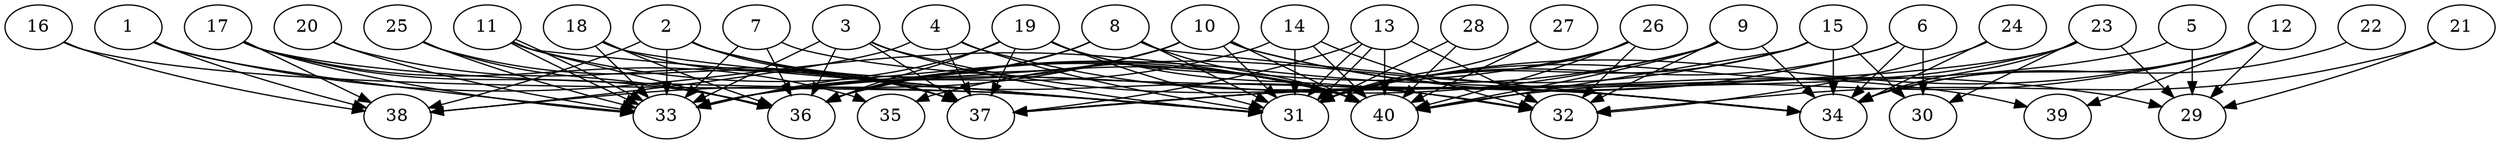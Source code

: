 // DAG automatically generated by daggen at Thu Oct  3 14:06:50 2019
// ./daggen --dot -n 40 --ccr 0.5 --fat 0.9 --regular 0.9 --density 0.7 --mindata 5242880 --maxdata 52428800 
digraph G {
  1 [size="47493120", alpha="0.19", expect_size="23746560"] 
  1 -> 33 [size ="23746560"]
  1 -> 38 [size ="23746560"]
  1 -> 40 [size ="23746560"]
  2 [size="86319104", alpha="0.09", expect_size="43159552"] 
  2 -> 32 [size ="43159552"]
  2 -> 33 [size ="43159552"]
  2 -> 37 [size ="43159552"]
  2 -> 38 [size ="43159552"]
  2 -> 40 [size ="43159552"]
  3 [size="30676992", alpha="0.02", expect_size="15338496"] 
  3 -> 31 [size ="15338496"]
  3 -> 33 [size ="15338496"]
  3 -> 34 [size ="15338496"]
  3 -> 36 [size ="15338496"]
  3 -> 37 [size ="15338496"]
  4 [size="34777088", alpha="0.16", expect_size="17388544"] 
  4 -> 31 [size ="17388544"]
  4 -> 34 [size ="17388544"]
  4 -> 37 [size ="17388544"]
  4 -> 38 [size ="17388544"]
  5 [size="80009216", alpha="0.01", expect_size="40004608"] 
  5 -> 29 [size ="40004608"]
  5 -> 37 [size ="40004608"]
  6 [size="14811136", alpha="0.05", expect_size="7405568"] 
  6 -> 30 [size ="7405568"]
  6 -> 31 [size ="7405568"]
  6 -> 34 [size ="7405568"]
  6 -> 37 [size ="7405568"]
  7 [size="89614336", alpha="0.03", expect_size="44807168"] 
  7 -> 33 [size ="44807168"]
  7 -> 34 [size ="44807168"]
  7 -> 36 [size ="44807168"]
  8 [size="12398592", alpha="0.19", expect_size="6199296"] 
  8 -> 31 [size ="6199296"]
  8 -> 33 [size ="6199296"]
  8 -> 34 [size ="6199296"]
  8 -> 36 [size ="6199296"]
  8 -> 40 [size ="6199296"]
  9 [size="27609088", alpha="0.10", expect_size="13804544"] 
  9 -> 32 [size ="13804544"]
  9 -> 33 [size ="13804544"]
  9 -> 34 [size ="13804544"]
  9 -> 36 [size ="13804544"]
  9 -> 40 [size ="13804544"]
  10 [size="14254080", alpha="0.05", expect_size="7127040"] 
  10 -> 29 [size ="7127040"]
  10 -> 31 [size ="7127040"]
  10 -> 33 [size ="7127040"]
  10 -> 36 [size ="7127040"]
  10 -> 38 [size ="7127040"]
  10 -> 39 [size ="7127040"]
  10 -> 40 [size ="7127040"]
  11 [size="77103104", alpha="0.09", expect_size="38551552"] 
  11 -> 31 [size ="38551552"]
  11 -> 33 [size ="38551552"]
  11 -> 33 [size ="38551552"]
  11 -> 36 [size ="38551552"]
  11 -> 40 [size ="38551552"]
  12 [size="73267200", alpha="0.09", expect_size="36633600"] 
  12 -> 29 [size ="36633600"]
  12 -> 31 [size ="36633600"]
  12 -> 34 [size ="36633600"]
  12 -> 39 [size ="36633600"]
  12 -> 40 [size ="36633600"]
  13 [size="19781632", alpha="0.19", expect_size="9890816"] 
  13 -> 31 [size ="9890816"]
  13 -> 31 [size ="9890816"]
  13 -> 32 [size ="9890816"]
  13 -> 37 [size ="9890816"]
  13 -> 40 [size ="9890816"]
  14 [size="27660288", alpha="0.04", expect_size="13830144"] 
  14 -> 31 [size ="13830144"]
  14 -> 32 [size ="13830144"]
  14 -> 33 [size ="13830144"]
  14 -> 40 [size ="13830144"]
  15 [size="101705728", alpha="0.04", expect_size="50852864"] 
  15 -> 30 [size ="50852864"]
  15 -> 31 [size ="50852864"]
  15 -> 34 [size ="50852864"]
  15 -> 35 [size ="50852864"]
  15 -> 40 [size ="50852864"]
  16 [size="104179712", alpha="0.09", expect_size="52089856"] 
  16 -> 31 [size ="52089856"]
  16 -> 38 [size ="52089856"]
  17 [size="33486848", alpha="0.17", expect_size="16743424"] 
  17 -> 31 [size ="16743424"]
  17 -> 33 [size ="16743424"]
  17 -> 35 [size ="16743424"]
  17 -> 36 [size ="16743424"]
  17 -> 38 [size ="16743424"]
  18 [size="47015936", alpha="0.01", expect_size="23507968"] 
  18 -> 31 [size ="23507968"]
  18 -> 33 [size ="23507968"]
  18 -> 36 [size ="23507968"]
  18 -> 37 [size ="23507968"]
  19 [size="41199616", alpha="0.10", expect_size="20599808"] 
  19 -> 31 [size ="20599808"]
  19 -> 32 [size ="20599808"]
  19 -> 33 [size ="20599808"]
  19 -> 36 [size ="20599808"]
  19 -> 37 [size ="20599808"]
  19 -> 40 [size ="20599808"]
  20 [size="88580096", alpha="0.12", expect_size="44290048"] 
  20 -> 33 [size ="44290048"]
  20 -> 37 [size ="44290048"]
  21 [size="18515968", alpha="0.01", expect_size="9257984"] 
  21 -> 29 [size ="9257984"]
  21 -> 32 [size ="9257984"]
  22 [size="61327360", alpha="0.07", expect_size="30663680"] 
  22 -> 34 [size ="30663680"]
  23 [size="11532288", alpha="0.17", expect_size="5766144"] 
  23 -> 29 [size ="5766144"]
  23 -> 30 [size ="5766144"]
  23 -> 31 [size ="5766144"]
  23 -> 34 [size ="5766144"]
  23 -> 37 [size ="5766144"]
  24 [size="99700736", alpha="0.13", expect_size="49850368"] 
  24 -> 32 [size ="49850368"]
  24 -> 34 [size ="49850368"]
  25 [size="22128640", alpha="0.03", expect_size="11064320"] 
  25 -> 33 [size ="11064320"]
  25 -> 36 [size ="11064320"]
  25 -> 37 [size ="11064320"]
  26 [size="42090496", alpha="0.13", expect_size="21045248"] 
  26 -> 31 [size ="21045248"]
  26 -> 32 [size ="21045248"]
  26 -> 36 [size ="21045248"]
  26 -> 40 [size ="21045248"]
  27 [size="86403072", alpha="0.01", expect_size="43201536"] 
  27 -> 31 [size ="43201536"]
  27 -> 40 [size ="43201536"]
  28 [size="72015872", alpha="0.09", expect_size="36007936"] 
  28 -> 31 [size ="36007936"]
  28 -> 40 [size ="36007936"]
  29 [size="78755840", alpha="0.01", expect_size="39377920"] 
  30 [size="30433280", alpha="0.13", expect_size="15216640"] 
  31 [size="85446656", alpha="0.20", expect_size="42723328"] 
  32 [size="92063744", alpha="0.20", expect_size="46031872"] 
  33 [size="31744000", alpha="0.02", expect_size="15872000"] 
  34 [size="19056640", alpha="0.07", expect_size="9528320"] 
  35 [size="78290944", alpha="0.12", expect_size="39145472"] 
  36 [size="90226688", alpha="0.17", expect_size="45113344"] 
  37 [size="59191296", alpha="0.06", expect_size="29595648"] 
  38 [size="64315392", alpha="0.04", expect_size="32157696"] 
  39 [size="13139968", alpha="0.08", expect_size="6569984"] 
  40 [size="17162240", alpha="0.08", expect_size="8581120"] 
}
